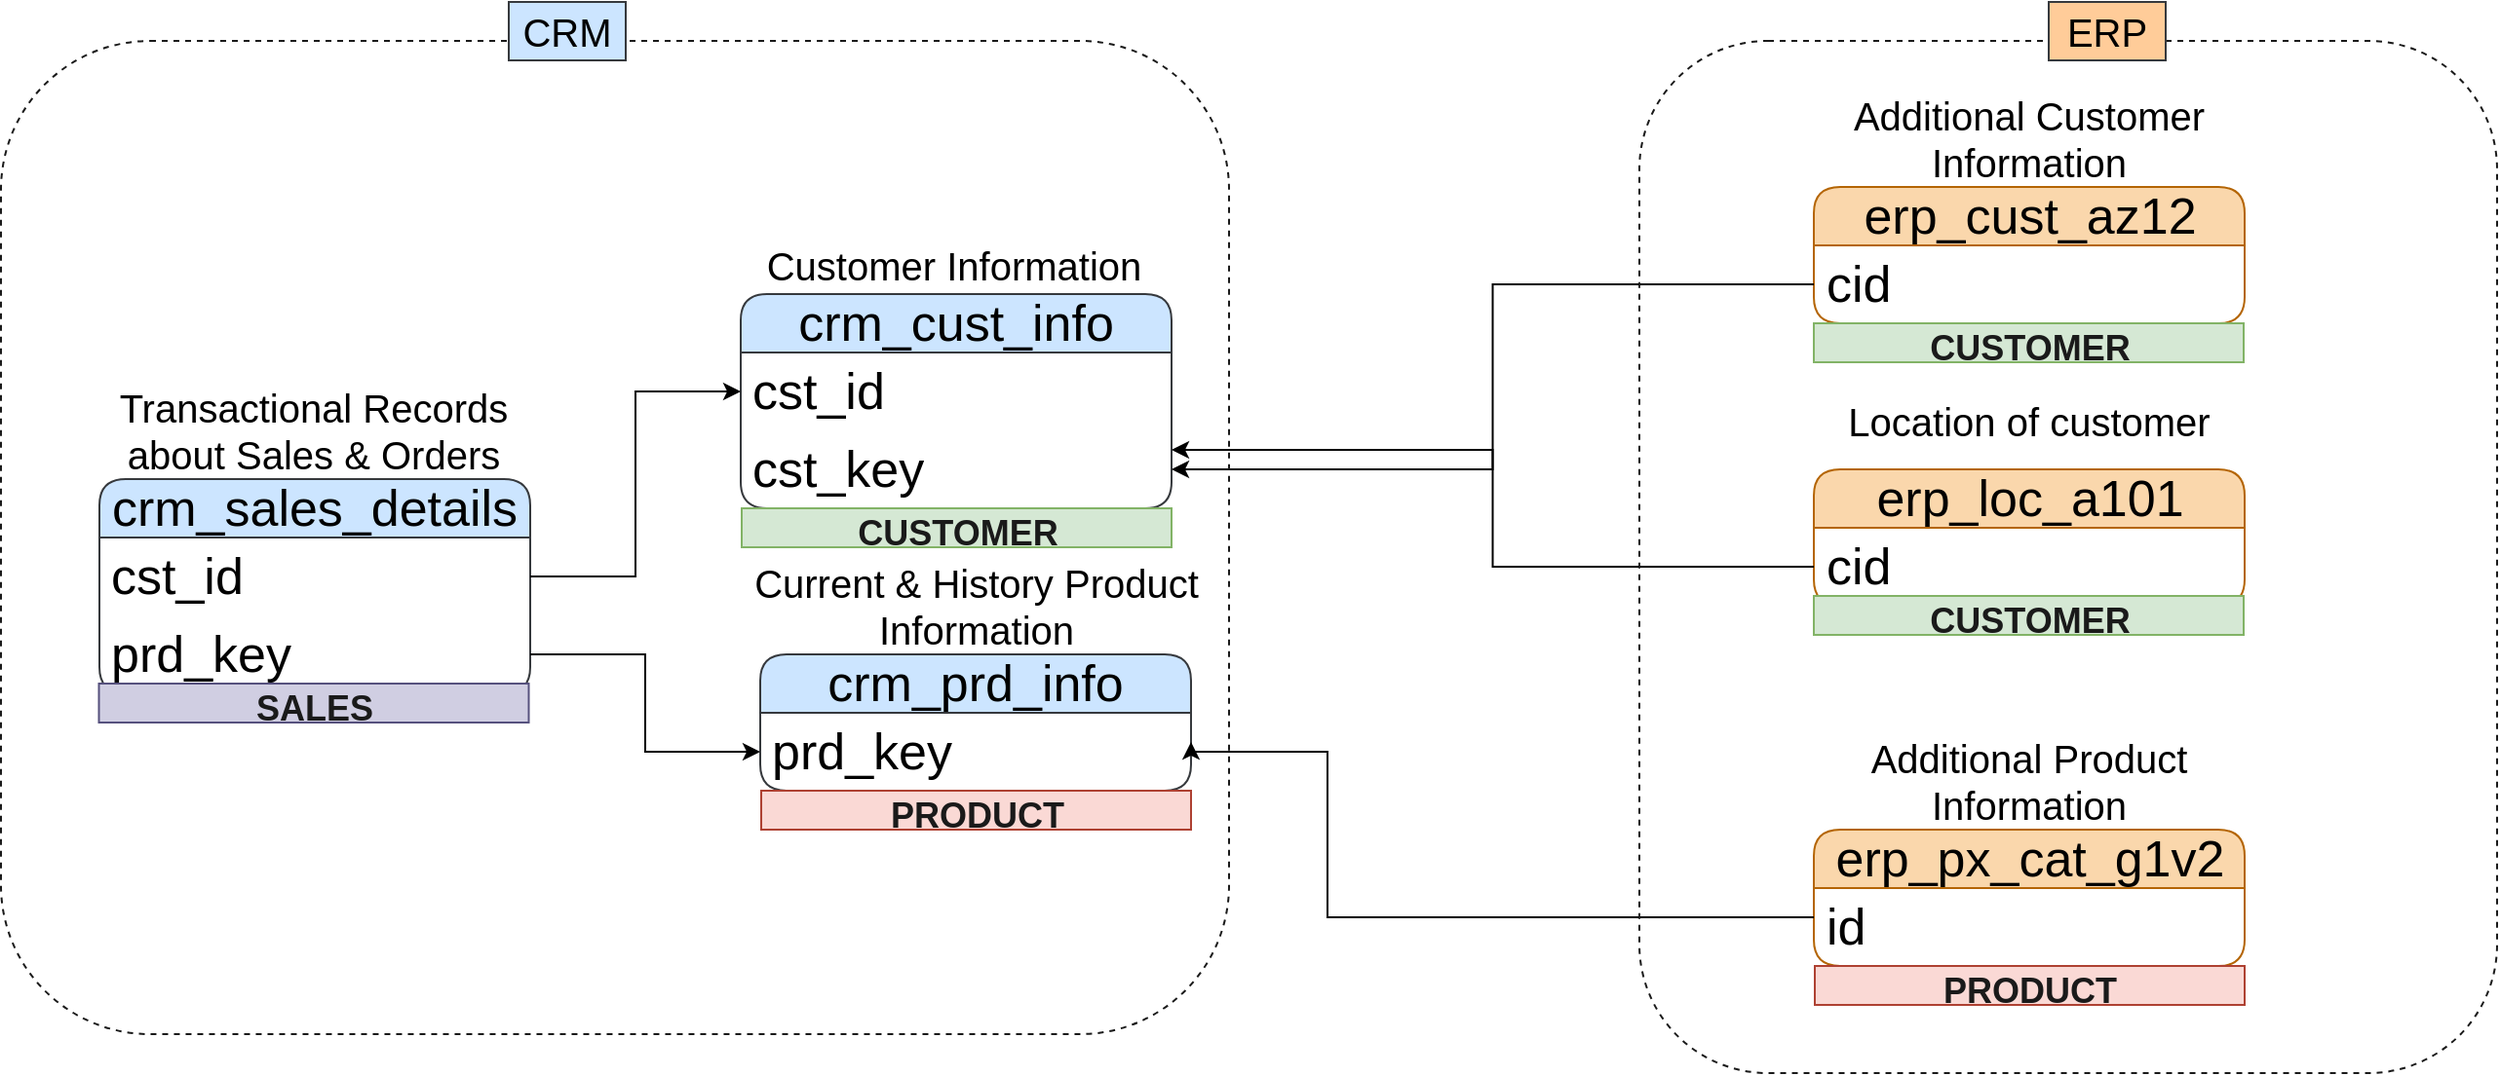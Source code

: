 <mxfile version="27.0.2">
  <diagram name="Page-1" id="Gwshyv_jeOcueGL8VkFU">
    <mxGraphModel dx="1426" dy="912" grid="1" gridSize="10" guides="1" tooltips="1" connect="1" arrows="1" fold="1" page="0" pageScale="1" pageWidth="1100" pageHeight="850" background="#ffffff" math="0" shadow="0">
      <root>
        <mxCell id="0" />
        <mxCell id="1" parent="0" />
        <mxCell id="nU70eZko2TNuGX9A642J-1" value="&lt;font style=&quot;color: rgb(0, 0, 0);&quot;&gt;crm_cust_info&lt;/font&gt;" style="swimlane;fontStyle=0;childLayout=stackLayout;horizontal=1;startSize=30;horizontalStack=0;resizeParent=1;resizeParentMax=0;resizeLast=0;collapsible=1;marginBottom=0;whiteSpace=wrap;html=1;rounded=1;fillColor=#cce5ff;strokeColor=#36393d;fontSize=26;" parent="1" vertex="1">
          <mxGeometry x="489" y="190" width="221" height="110" as="geometry" />
        </mxCell>
        <mxCell id="nU70eZko2TNuGX9A642J-2" value="&lt;font color=&quot;#000000&quot;&gt;cst_id&lt;/font&gt;" style="text;strokeColor=none;fillColor=none;align=left;verticalAlign=middle;spacingLeft=4;spacingRight=4;overflow=hidden;points=[[0,0.5],[1,0.5]];portConstraint=eastwest;rotatable=0;whiteSpace=wrap;html=1;fontSize=26;" parent="nU70eZko2TNuGX9A642J-1" vertex="1">
          <mxGeometry y="30" width="221" height="40" as="geometry" />
        </mxCell>
        <mxCell id="IIibRR-uK-6gdIO01NmL-13" value="&lt;font color=&quot;#000000&quot;&gt;cst_key&lt;/font&gt;" style="text;strokeColor=none;fillColor=none;align=left;verticalAlign=middle;spacingLeft=4;spacingRight=4;overflow=hidden;points=[[0,0.5],[1,0.5]];portConstraint=eastwest;rotatable=0;whiteSpace=wrap;html=1;fontSize=26;" parent="nU70eZko2TNuGX9A642J-1" vertex="1">
          <mxGeometry y="70" width="221" height="40" as="geometry" />
        </mxCell>
        <mxCell id="nU70eZko2TNuGX9A642J-5" value="&lt;div&gt;&lt;font style=&quot;color: rgb(0, 0, 0); font-size: 20px;&quot;&gt;Customer Information&lt;/font&gt;&lt;/div&gt;" style="text;html=1;align=center;verticalAlign=middle;whiteSpace=wrap;rounded=0;" parent="1" vertex="1">
          <mxGeometry x="489" y="160" width="219" height="30" as="geometry" />
        </mxCell>
        <mxCell id="IIibRR-uK-6gdIO01NmL-1" value="&lt;font style=&quot;color: rgb(0, 0, 0);&quot;&gt;crm_prd_info&lt;/font&gt;" style="swimlane;fontStyle=0;childLayout=stackLayout;horizontal=1;startSize=30;horizontalStack=0;resizeParent=1;resizeParentMax=0;resizeLast=0;collapsible=1;marginBottom=0;whiteSpace=wrap;html=1;rounded=1;fillColor=#cce5ff;strokeColor=#36393d;fontSize=26;" parent="1" vertex="1">
          <mxGeometry x="499" y="375" width="221" height="70" as="geometry" />
        </mxCell>
        <mxCell id="IIibRR-uK-6gdIO01NmL-2" value="&lt;font color=&quot;#000000&quot;&gt;prd_key&lt;/font&gt;" style="text;strokeColor=none;fillColor=none;align=left;verticalAlign=middle;spacingLeft=4;spacingRight=4;overflow=hidden;points=[[0,0.5],[1,0.5]];portConstraint=eastwest;rotatable=0;whiteSpace=wrap;html=1;fontSize=26;" parent="IIibRR-uK-6gdIO01NmL-1" vertex="1">
          <mxGeometry y="30" width="221" height="40" as="geometry" />
        </mxCell>
        <mxCell id="IIibRR-uK-6gdIO01NmL-3" value="&lt;div&gt;&lt;font style=&quot;color: rgb(0, 0, 0); font-size: 20px;&quot;&gt;Current &amp;amp; History Product Information&lt;/font&gt;&lt;/div&gt;" style="text;html=1;align=center;verticalAlign=middle;whiteSpace=wrap;rounded=0;" parent="1" vertex="1">
          <mxGeometry x="479.5" y="335" width="260" height="30" as="geometry" />
        </mxCell>
        <mxCell id="IIibRR-uK-6gdIO01NmL-4" value="&lt;font style=&quot;color: rgb(0, 0, 0);&quot;&gt;crm_sales_details&lt;/font&gt;" style="swimlane;fontStyle=0;childLayout=stackLayout;horizontal=1;startSize=30;horizontalStack=0;resizeParent=1;resizeParentMax=0;resizeLast=0;collapsible=1;marginBottom=0;whiteSpace=wrap;html=1;rounded=1;fillColor=#cce5ff;strokeColor=#36393d;fontSize=26;" parent="1" vertex="1">
          <mxGeometry x="160" y="285" width="221" height="110" as="geometry" />
        </mxCell>
        <mxCell id="IIibRR-uK-6gdIO01NmL-5" value="&lt;font color=&quot;#000000&quot;&gt;cst_id&lt;/font&gt;" style="text;strokeColor=none;fillColor=none;align=left;verticalAlign=middle;spacingLeft=4;spacingRight=4;overflow=hidden;points=[[0,0.5],[1,0.5]];portConstraint=eastwest;rotatable=0;whiteSpace=wrap;html=1;fontSize=26;" parent="IIibRR-uK-6gdIO01NmL-4" vertex="1">
          <mxGeometry y="30" width="221" height="40" as="geometry" />
        </mxCell>
        <mxCell id="IIibRR-uK-6gdIO01NmL-7" value="&lt;font color=&quot;#000000&quot;&gt;prd_key&lt;/font&gt;" style="text;strokeColor=none;fillColor=none;align=left;verticalAlign=middle;spacingLeft=4;spacingRight=4;overflow=hidden;points=[[0,0.5],[1,0.5]];portConstraint=eastwest;rotatable=0;whiteSpace=wrap;html=1;fontSize=26;" parent="IIibRR-uK-6gdIO01NmL-4" vertex="1">
          <mxGeometry y="70" width="221" height="40" as="geometry" />
        </mxCell>
        <mxCell id="IIibRR-uK-6gdIO01NmL-6" value="&lt;div&gt;&lt;font style=&quot;color: rgb(0, 0, 0); font-size: 20px;&quot;&gt;Transactional Records about Sales &amp;amp; Orders&lt;/font&gt;&lt;/div&gt;" style="text;html=1;align=center;verticalAlign=middle;whiteSpace=wrap;rounded=0;" parent="1" vertex="1">
          <mxGeometry x="150" y="245" width="240" height="30" as="geometry" />
        </mxCell>
        <mxCell id="IIibRR-uK-6gdIO01NmL-8" style="edgeStyle=orthogonalEdgeStyle;rounded=0;orthogonalLoop=1;jettySize=auto;html=1;entryX=0;entryY=0.5;entryDx=0;entryDy=0;strokeColor=#000000;" parent="1" source="IIibRR-uK-6gdIO01NmL-5" target="nU70eZko2TNuGX9A642J-2" edge="1">
          <mxGeometry relative="1" as="geometry" />
        </mxCell>
        <mxCell id="IIibRR-uK-6gdIO01NmL-9" style="edgeStyle=orthogonalEdgeStyle;rounded=0;orthogonalLoop=1;jettySize=auto;html=1;entryX=0;entryY=0.5;entryDx=0;entryDy=0;strokeColor=#000000;" parent="1" source="IIibRR-uK-6gdIO01NmL-7" target="IIibRR-uK-6gdIO01NmL-2" edge="1">
          <mxGeometry relative="1" as="geometry" />
        </mxCell>
        <mxCell id="IIibRR-uK-6gdIO01NmL-10" value="&lt;font style=&quot;color: rgb(0, 0, 0);&quot;&gt;erp_cust_az12&lt;/font&gt;" style="swimlane;fontStyle=0;childLayout=stackLayout;horizontal=1;startSize=30;horizontalStack=0;resizeParent=1;resizeParentMax=0;resizeLast=0;collapsible=1;marginBottom=0;whiteSpace=wrap;html=1;rounded=1;fillColor=#fad7ac;strokeColor=#b46504;fontSize=26;" parent="1" vertex="1">
          <mxGeometry x="1039.5" y="135" width="221" height="70" as="geometry" />
        </mxCell>
        <mxCell id="IIibRR-uK-6gdIO01NmL-11" value="&lt;font color=&quot;#000000&quot;&gt;cid&lt;/font&gt;" style="text;strokeColor=none;fillColor=none;align=left;verticalAlign=middle;spacingLeft=4;spacingRight=4;overflow=hidden;points=[[0,0.5],[1,0.5]];portConstraint=eastwest;rotatable=0;whiteSpace=wrap;html=1;fontSize=26;" parent="IIibRR-uK-6gdIO01NmL-10" vertex="1">
          <mxGeometry y="30" width="221" height="40" as="geometry" />
        </mxCell>
        <mxCell id="IIibRR-uK-6gdIO01NmL-12" value="&lt;div&gt;&lt;font style=&quot;color: rgb(0, 0, 0); font-size: 20px;&quot;&gt;Additional Customer Information&lt;/font&gt;&lt;/div&gt;" style="text;html=1;align=center;verticalAlign=middle;whiteSpace=wrap;rounded=0;fillColor=none;strokeColor=none;" parent="1" vertex="1">
          <mxGeometry x="1020" y="95" width="260" height="30" as="geometry" />
        </mxCell>
        <mxCell id="IIibRR-uK-6gdIO01NmL-14" style="edgeStyle=orthogonalEdgeStyle;rounded=0;orthogonalLoop=1;jettySize=auto;html=1;entryX=1;entryY=0.5;entryDx=0;entryDy=0;strokeColor=#000000;" parent="1" source="IIibRR-uK-6gdIO01NmL-11" target="IIibRR-uK-6gdIO01NmL-13" edge="1">
          <mxGeometry relative="1" as="geometry" />
        </mxCell>
        <mxCell id="IIibRR-uK-6gdIO01NmL-15" value="&lt;font style=&quot;color: rgb(0, 0, 0);&quot;&gt;erp_loc_a101&lt;/font&gt;" style="swimlane;fontStyle=0;childLayout=stackLayout;horizontal=1;startSize=30;horizontalStack=0;resizeParent=1;resizeParentMax=0;resizeLast=0;collapsible=1;marginBottom=0;whiteSpace=wrap;html=1;rounded=1;fillColor=#fad7ac;strokeColor=#b46504;fontSize=26;" parent="1" vertex="1">
          <mxGeometry x="1039.5" y="280" width="221" height="70" as="geometry" />
        </mxCell>
        <mxCell id="IIibRR-uK-6gdIO01NmL-16" value="&lt;font color=&quot;#000000&quot;&gt;cid&lt;/font&gt;" style="text;strokeColor=none;fillColor=none;align=left;verticalAlign=middle;spacingLeft=4;spacingRight=4;overflow=hidden;points=[[0,0.5],[1,0.5]];portConstraint=eastwest;rotatable=0;whiteSpace=wrap;html=1;fontSize=26;" parent="IIibRR-uK-6gdIO01NmL-15" vertex="1">
          <mxGeometry y="30" width="221" height="40" as="geometry" />
        </mxCell>
        <mxCell id="IIibRR-uK-6gdIO01NmL-17" value="&lt;div&gt;&lt;font style=&quot;color: rgb(0, 0, 0); font-size: 20px;&quot;&gt;Location of customer&lt;/font&gt;&lt;/div&gt;" style="text;html=1;align=center;verticalAlign=middle;whiteSpace=wrap;rounded=0;fillColor=none;strokeColor=none;" parent="1" vertex="1">
          <mxGeometry x="1020" y="240" width="260" height="30" as="geometry" />
        </mxCell>
        <mxCell id="IIibRR-uK-6gdIO01NmL-21" style="edgeStyle=orthogonalEdgeStyle;rounded=0;orthogonalLoop=1;jettySize=auto;html=1;exitX=0;exitY=0.5;exitDx=0;exitDy=0;entryX=1;entryY=0.25;entryDx=0;entryDy=0;entryPerimeter=0;strokeColor=#000000;" parent="1" source="IIibRR-uK-6gdIO01NmL-16" target="IIibRR-uK-6gdIO01NmL-13" edge="1">
          <mxGeometry relative="1" as="geometry" />
        </mxCell>
        <mxCell id="IIibRR-uK-6gdIO01NmL-22" value="&lt;font style=&quot;color: rgb(0, 0, 0);&quot;&gt;erp_px_cat_g1v2&lt;/font&gt;" style="swimlane;fontStyle=0;childLayout=stackLayout;horizontal=1;startSize=30;horizontalStack=0;resizeParent=1;resizeParentMax=0;resizeLast=0;collapsible=1;marginBottom=0;whiteSpace=wrap;html=1;rounded=1;fillColor=#fad7ac;strokeColor=#b46504;fontSize=26;" parent="1" vertex="1">
          <mxGeometry x="1039.5" y="465" width="221" height="70" as="geometry" />
        </mxCell>
        <mxCell id="IIibRR-uK-6gdIO01NmL-23" value="&lt;font color=&quot;#000000&quot;&gt;id&lt;/font&gt;" style="text;strokeColor=none;fillColor=none;align=left;verticalAlign=middle;spacingLeft=4;spacingRight=4;overflow=hidden;points=[[0,0.5],[1,0.5]];portConstraint=eastwest;rotatable=0;whiteSpace=wrap;html=1;fontSize=26;" parent="IIibRR-uK-6gdIO01NmL-22" vertex="1">
          <mxGeometry y="30" width="221" height="40" as="geometry" />
        </mxCell>
        <mxCell id="IIibRR-uK-6gdIO01NmL-24" value="&lt;div&gt;&lt;font style=&quot;color: rgb(0, 0, 0); font-size: 20px;&quot;&gt;Additional Product Information&lt;/font&gt;&lt;/div&gt;" style="text;html=1;align=center;verticalAlign=middle;whiteSpace=wrap;rounded=0;fillColor=none;strokeColor=none;" parent="1" vertex="1">
          <mxGeometry x="1020" y="425" width="260" height="30" as="geometry" />
        </mxCell>
        <mxCell id="IIibRR-uK-6gdIO01NmL-25" style="edgeStyle=orthogonalEdgeStyle;rounded=0;orthogonalLoop=1;jettySize=auto;html=1;exitX=0;exitY=0.5;exitDx=0;exitDy=0;entryX=1;entryY=0.5;entryDx=0;entryDy=0;strokeColor=#000000;" parent="1" edge="1">
          <mxGeometry relative="1" as="geometry">
            <mxPoint x="1039.5" y="510" as="sourcePoint" />
            <mxPoint x="720" y="420" as="targetPoint" />
            <Array as="points">
              <mxPoint x="790" y="510" />
              <mxPoint x="790" y="425" />
              <mxPoint x="720" y="425" />
            </Array>
          </mxGeometry>
        </mxCell>
        <mxCell id="IIibRR-uK-6gdIO01NmL-26" value="" style="rounded=1;whiteSpace=wrap;html=1;fillColor=none;dashed=1;strokeColor=#1A1A1A;movable=1;resizable=1;rotatable=1;deletable=1;editable=1;locked=0;connectable=1;" parent="1" vertex="1">
          <mxGeometry x="109.5" y="60" width="630" height="510" as="geometry" />
        </mxCell>
        <mxCell id="IIibRR-uK-6gdIO01NmL-27" value="" style="rounded=1;whiteSpace=wrap;html=1;fillColor=none;dashed=1;strokeColor=#1A1A1A;" parent="1" vertex="1">
          <mxGeometry x="950" y="60" width="440" height="530" as="geometry" />
        </mxCell>
        <mxCell id="IIibRR-uK-6gdIO01NmL-28" value="&lt;font style=&quot;color: rgb(0, 0, 0); font-size: 20px;&quot;&gt;CRM&lt;/font&gt;" style="text;html=1;align=center;verticalAlign=middle;whiteSpace=wrap;rounded=0;fillColor=#cce5ff;strokeColor=#36393d;" parent="1" vertex="1">
          <mxGeometry x="370" y="40" width="60" height="30" as="geometry" />
        </mxCell>
        <mxCell id="IIibRR-uK-6gdIO01NmL-29" value="&lt;font style=&quot;color: rgb(0, 0, 0); font-size: 20px;&quot;&gt;ERP&lt;/font&gt;" style="text;html=1;align=center;verticalAlign=middle;whiteSpace=wrap;rounded=0;fillColor=#ffcc99;strokeColor=#36393d;" parent="1" vertex="1">
          <mxGeometry x="1160" y="40" width="60" height="30" as="geometry" />
        </mxCell>
        <mxCell id="x4A5OgJG9IK8Lt2AEHI--1" value="&lt;font style=&quot;color: rgb(26, 26, 26); font-size: 18px;&quot;&gt;&lt;b style=&quot;&quot;&gt;CUSTOMER&lt;/b&gt;&lt;/font&gt;" style="text;html=1;strokeColor=#82b366;fillColor=#d5e8d4;align=center;verticalAlign=middle;whiteSpace=wrap;overflow=hidden;" parent="1" vertex="1">
          <mxGeometry x="1039.5" y="205" width="220.5" height="20" as="geometry" />
        </mxCell>
        <mxCell id="x4A5OgJG9IK8Lt2AEHI--2" value="&lt;font style=&quot;color: rgb(26, 26, 26); font-size: 18px;&quot;&gt;&lt;b style=&quot;&quot;&gt;PRODUCT&lt;/b&gt;&lt;/font&gt;" style="text;html=1;strokeColor=#ae4132;fillColor=#fad9d5;align=center;verticalAlign=middle;whiteSpace=wrap;overflow=hidden;" parent="1" vertex="1">
          <mxGeometry x="499.5" y="445" width="220.5" height="20" as="geometry" />
        </mxCell>
        <mxCell id="x4A5OgJG9IK8Lt2AEHI--3" value="&lt;font style=&quot;color: rgb(26, 26, 26); font-size: 18px;&quot;&gt;&lt;b style=&quot;&quot;&gt;PRODUCT&lt;/b&gt;&lt;/font&gt;" style="text;html=1;strokeColor=#ae4132;fillColor=#fad9d5;align=center;verticalAlign=middle;whiteSpace=wrap;overflow=hidden;" parent="1" vertex="1">
          <mxGeometry x="1040" y="535" width="220.5" height="20" as="geometry" />
        </mxCell>
        <mxCell id="x4A5OgJG9IK8Lt2AEHI--4" value="&lt;font style=&quot;color: rgb(26, 26, 26); font-size: 18px;&quot;&gt;&lt;b style=&quot;&quot;&gt;CUSTOMER&lt;/b&gt;&lt;/font&gt;" style="text;html=1;strokeColor=#82b366;fillColor=#d5e8d4;align=center;verticalAlign=middle;whiteSpace=wrap;overflow=hidden;" parent="1" vertex="1">
          <mxGeometry x="489.5" y="300" width="220.5" height="20" as="geometry" />
        </mxCell>
        <mxCell id="x4A5OgJG9IK8Lt2AEHI--5" value="&lt;font style=&quot;color: rgb(26, 26, 26); font-size: 18px;&quot;&gt;&lt;b style=&quot;&quot;&gt;CUSTOMER&lt;/b&gt;&lt;/font&gt;" style="text;html=1;strokeColor=#82b366;fillColor=#d5e8d4;align=center;verticalAlign=middle;whiteSpace=wrap;overflow=hidden;" parent="1" vertex="1">
          <mxGeometry x="1039.5" y="345" width="220.5" height="20" as="geometry" />
        </mxCell>
        <mxCell id="x4A5OgJG9IK8Lt2AEHI--6" value="&lt;font style=&quot;color: rgb(26, 26, 26); font-size: 18px;&quot;&gt;&lt;b style=&quot;&quot;&gt;SALES&lt;/b&gt;&lt;/font&gt;" style="text;html=1;strokeColor=#56517e;fillColor=#d0cee2;align=center;verticalAlign=middle;whiteSpace=wrap;overflow=hidden;" parent="1" vertex="1">
          <mxGeometry x="159.75" y="390" width="220.5" height="20" as="geometry" />
        </mxCell>
      </root>
    </mxGraphModel>
  </diagram>
</mxfile>
